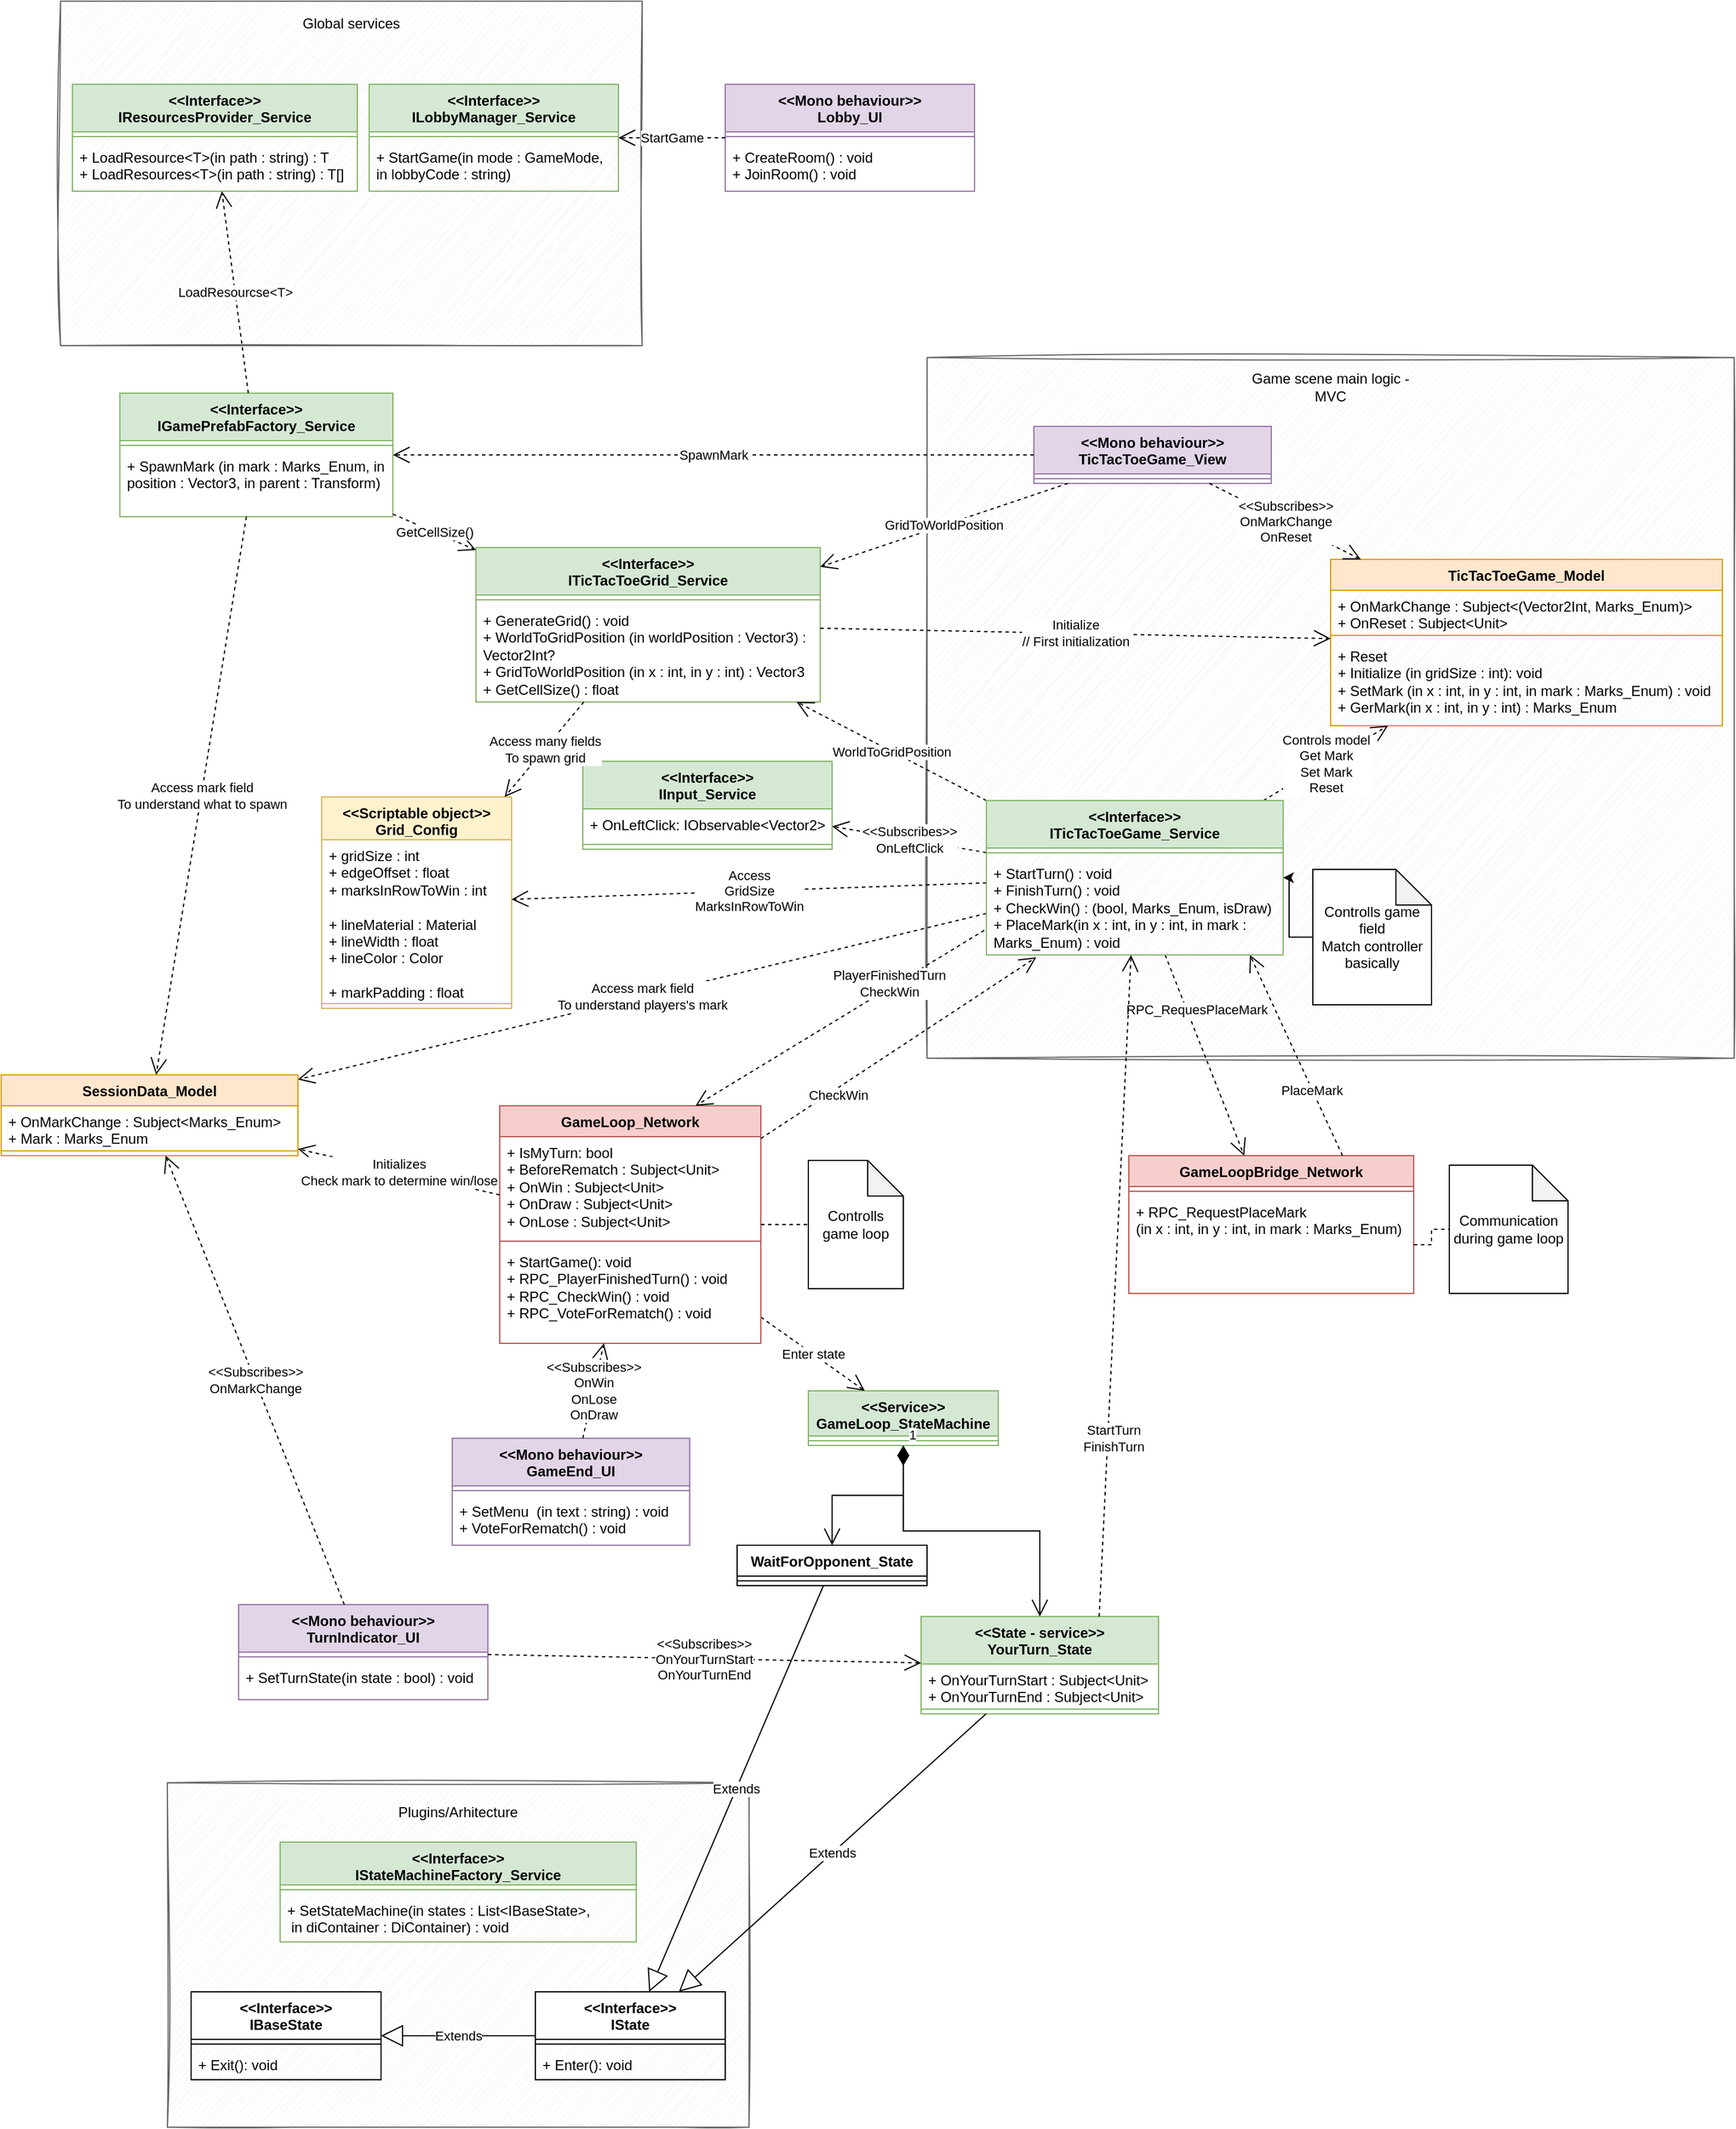 <mxfile version="27.0.9">
  <diagram name="Page-1" id="w4x_JxxtH1hBhFXUoqxZ">
    <mxGraphModel dx="2194" dy="2392" grid="1" gridSize="10" guides="1" tooltips="1" connect="1" arrows="1" fold="1" page="1" pageScale="1" pageWidth="850" pageHeight="1100" math="0" shadow="0">
      <root>
        <mxCell id="0" />
        <mxCell id="1" parent="0" />
        <mxCell id="TvOd61_20gb5Hfd5Ageq-153" value="" style="rounded=0;whiteSpace=wrap;html=1;glass=0;shadow=0;sketch=1;curveFitting=1;jiggle=2;fillColor=#f5f5f5;fontColor=#333333;strokeColor=#666666;" vertex="1" parent="1">
          <mxGeometry x="1320" y="90" width="680" height="590" as="geometry" />
        </mxCell>
        <mxCell id="TvOd61_20gb5Hfd5Ageq-106" value="" style="rounded=0;whiteSpace=wrap;html=1;glass=0;shadow=0;sketch=1;curveFitting=1;jiggle=2;fillColor=#f5f5f5;fontColor=#333333;strokeColor=#666666;" vertex="1" parent="1">
          <mxGeometry x="590" y="-210" width="490" height="290" as="geometry" />
        </mxCell>
        <mxCell id="TvOd61_20gb5Hfd5Ageq-18" value="SessionData_Model" style="swimlane;fontStyle=1;align=center;verticalAlign=top;childLayout=stackLayout;horizontal=1;startSize=26;horizontalStack=0;resizeParent=1;resizeParentMax=0;resizeLast=0;collapsible=1;marginBottom=0;whiteSpace=wrap;html=1;fillColor=#ffe6cc;strokeColor=#d79b00;" vertex="1" parent="1">
          <mxGeometry x="540" y="694" width="250" height="68" as="geometry" />
        </mxCell>
        <mxCell id="TvOd61_20gb5Hfd5Ageq-19" value="&lt;div&gt;+ OnMarkChange : Subject&amp;lt;Marks_Enum&amp;gt;&lt;/div&gt;+ Mark : Marks_Enum" style="text;strokeColor=none;fillColor=none;align=left;verticalAlign=top;spacingLeft=4;spacingRight=4;overflow=hidden;rotatable=0;points=[[0,0.5],[1,0.5]];portConstraint=eastwest;whiteSpace=wrap;html=1;" vertex="1" parent="TvOd61_20gb5Hfd5Ageq-18">
          <mxGeometry y="26" width="250" height="34" as="geometry" />
        </mxCell>
        <mxCell id="TvOd61_20gb5Hfd5Ageq-20" value="" style="line;strokeWidth=1;fillColor=none;align=left;verticalAlign=middle;spacingTop=-1;spacingLeft=3;spacingRight=3;rotatable=0;labelPosition=right;points=[];portConstraint=eastwest;strokeColor=inherit;" vertex="1" parent="TvOd61_20gb5Hfd5Ageq-18">
          <mxGeometry y="60" width="250" height="8" as="geometry" />
        </mxCell>
        <mxCell id="TvOd61_20gb5Hfd5Ageq-26" value="TicTacToeGame_Model" style="swimlane;fontStyle=1;align=center;verticalAlign=top;childLayout=stackLayout;horizontal=1;startSize=26;horizontalStack=0;resizeParent=1;resizeParentMax=0;resizeLast=0;collapsible=1;marginBottom=0;whiteSpace=wrap;html=1;fillColor=#ffe6cc;strokeColor=#d79b00;" vertex="1" parent="1">
          <mxGeometry x="1660" y="260" width="330" height="140" as="geometry" />
        </mxCell>
        <mxCell id="TvOd61_20gb5Hfd5Ageq-27" value="&lt;div&gt;+ OnMarkChange : Subject&amp;lt;(Vector2Int, Marks_Enum)&amp;gt;&lt;/div&gt;+ OnReset : Subject&amp;lt;Unit&amp;gt;" style="text;strokeColor=none;fillColor=none;align=left;verticalAlign=top;spacingLeft=4;spacingRight=4;overflow=hidden;rotatable=0;points=[[0,0.5],[1,0.5]];portConstraint=eastwest;whiteSpace=wrap;html=1;" vertex="1" parent="TvOd61_20gb5Hfd5Ageq-26">
          <mxGeometry y="26" width="330" height="34" as="geometry" />
        </mxCell>
        <mxCell id="TvOd61_20gb5Hfd5Ageq-28" value="" style="line;strokeWidth=1;fillColor=none;align=left;verticalAlign=middle;spacingTop=-1;spacingLeft=3;spacingRight=3;rotatable=0;labelPosition=right;points=[];portConstraint=eastwest;strokeColor=inherit;" vertex="1" parent="TvOd61_20gb5Hfd5Ageq-26">
          <mxGeometry y="60" width="330" height="8" as="geometry" />
        </mxCell>
        <mxCell id="TvOd61_20gb5Hfd5Ageq-29" value="&lt;div&gt;+ Reset&amp;nbsp;&lt;/div&gt;+ Initialize (in gridSize : int): void&lt;div&gt;+ SetMark (in x : int, in y : int, in mark : Marks_Enum) : void&lt;/div&gt;&lt;div&gt;+ GerMark(in x : int, in y : int) : Marks_Enum&lt;/div&gt;" style="text;strokeColor=none;fillColor=none;align=left;verticalAlign=top;spacingLeft=4;spacingRight=4;overflow=hidden;rotatable=0;points=[[0,0.5],[1,0.5]];portConstraint=eastwest;whiteSpace=wrap;html=1;" vertex="1" parent="TvOd61_20gb5Hfd5Ageq-26">
          <mxGeometry y="68" width="330" height="72" as="geometry" />
        </mxCell>
        <mxCell id="TvOd61_20gb5Hfd5Ageq-31" value="&lt;div&gt;&amp;lt;&amp;lt;Interface&amp;gt;&amp;gt;&lt;/div&gt;I&lt;span style=&quot;background-color: transparent; color: light-dark(rgb(0, 0, 0), rgb(255, 255, 255));&quot;&gt;Input_Service&lt;/span&gt;" style="swimlane;fontStyle=1;align=center;verticalAlign=top;childLayout=stackLayout;horizontal=1;startSize=40;horizontalStack=0;resizeParent=1;resizeParentMax=0;resizeLast=0;collapsible=1;marginBottom=0;whiteSpace=wrap;html=1;fillColor=#d5e8d4;strokeColor=#82b366;" vertex="1" parent="1">
          <mxGeometry x="1030" y="430" width="210" height="74" as="geometry" />
        </mxCell>
        <mxCell id="TvOd61_20gb5Hfd5Ageq-32" value="+ OnLeftClick: IObservable&amp;lt;Vector2&amp;gt;" style="text;strokeColor=none;fillColor=none;align=left;verticalAlign=top;spacingLeft=4;spacingRight=4;overflow=hidden;rotatable=0;points=[[0,0.5],[1,0.5]];portConstraint=eastwest;whiteSpace=wrap;html=1;" vertex="1" parent="TvOd61_20gb5Hfd5Ageq-31">
          <mxGeometry y="40" width="210" height="26" as="geometry" />
        </mxCell>
        <mxCell id="TvOd61_20gb5Hfd5Ageq-33" value="" style="line;strokeWidth=1;fillColor=none;align=left;verticalAlign=middle;spacingTop=-1;spacingLeft=3;spacingRight=3;rotatable=0;labelPosition=right;points=[];portConstraint=eastwest;strokeColor=inherit;" vertex="1" parent="TvOd61_20gb5Hfd5Ageq-31">
          <mxGeometry y="66" width="210" height="8" as="geometry" />
        </mxCell>
        <mxCell id="TvOd61_20gb5Hfd5Ageq-53" value="&lt;div&gt;&amp;lt;&amp;lt;Interface&amp;gt;&amp;gt;&lt;/div&gt;IGamePrefabFactory_Service" style="swimlane;fontStyle=1;align=center;verticalAlign=top;childLayout=stackLayout;horizontal=1;startSize=40;horizontalStack=0;resizeParent=1;resizeParentMax=0;resizeLast=0;collapsible=1;marginBottom=0;whiteSpace=wrap;html=1;fillColor=#d5e8d4;strokeColor=#82b366;" vertex="1" parent="1">
          <mxGeometry x="640" y="120" width="230" height="104" as="geometry" />
        </mxCell>
        <mxCell id="TvOd61_20gb5Hfd5Ageq-55" value="" style="line;strokeWidth=1;fillColor=none;align=left;verticalAlign=middle;spacingTop=-1;spacingLeft=3;spacingRight=3;rotatable=0;labelPosition=right;points=[];portConstraint=eastwest;strokeColor=inherit;" vertex="1" parent="TvOd61_20gb5Hfd5Ageq-53">
          <mxGeometry y="40" width="230" height="8" as="geometry" />
        </mxCell>
        <mxCell id="TvOd61_20gb5Hfd5Ageq-56" value="+ SpawnMark (in mark : Marks_Enum, in position : Vector3, in parent : Transform)" style="text;strokeColor=none;fillColor=none;align=left;verticalAlign=top;spacingLeft=4;spacingRight=4;overflow=hidden;rotatable=0;points=[[0,0.5],[1,0.5]];portConstraint=eastwest;whiteSpace=wrap;html=1;" vertex="1" parent="TvOd61_20gb5Hfd5Ageq-53">
          <mxGeometry y="48" width="230" height="56" as="geometry" />
        </mxCell>
        <mxCell id="TvOd61_20gb5Hfd5Ageq-64" value="&amp;lt;&amp;lt;Interface&amp;gt;&amp;gt;&lt;div&gt;ITicTacToeGrid_Service&lt;/div&gt;" style="swimlane;fontStyle=1;align=center;verticalAlign=top;childLayout=stackLayout;horizontal=1;startSize=40;horizontalStack=0;resizeParent=1;resizeParentMax=0;resizeLast=0;collapsible=1;marginBottom=0;whiteSpace=wrap;html=1;fillColor=#d5e8d4;strokeColor=#82b366;" vertex="1" parent="1">
          <mxGeometry x="940" y="250" width="290" height="130" as="geometry" />
        </mxCell>
        <mxCell id="TvOd61_20gb5Hfd5Ageq-65" value="" style="line;strokeWidth=1;fillColor=none;align=left;verticalAlign=middle;spacingTop=-1;spacingLeft=3;spacingRight=3;rotatable=0;labelPosition=right;points=[];portConstraint=eastwest;strokeColor=inherit;" vertex="1" parent="TvOd61_20gb5Hfd5Ageq-64">
          <mxGeometry y="40" width="290" height="8" as="geometry" />
        </mxCell>
        <mxCell id="TvOd61_20gb5Hfd5Ageq-66" value="+ GenerateGrid() : void&lt;div&gt;+ WorldToGridPosition (in worldPosition : Vector3) : Vector2Int?&lt;/div&gt;&lt;div&gt;+ GridToWorldPosition (in x : int, in y : int) : Vector3&lt;/div&gt;&lt;div&gt;+ GetCellSize() : float&lt;/div&gt;" style="text;strokeColor=none;fillColor=none;align=left;verticalAlign=top;spacingLeft=4;spacingRight=4;overflow=hidden;rotatable=0;points=[[0,0.5],[1,0.5]];portConstraint=eastwest;whiteSpace=wrap;html=1;" vertex="1" parent="TvOd61_20gb5Hfd5Ageq-64">
          <mxGeometry y="48" width="290" height="82" as="geometry" />
        </mxCell>
        <mxCell id="TvOd61_20gb5Hfd5Ageq-67" value="&amp;lt;&amp;lt;Interface&amp;gt;&amp;gt;&lt;div&gt;ILobbyManager_Service&lt;/div&gt;" style="swimlane;fontStyle=1;align=center;verticalAlign=top;childLayout=stackLayout;horizontal=1;startSize=40;horizontalStack=0;resizeParent=1;resizeParentMax=0;resizeLast=0;collapsible=1;marginBottom=0;whiteSpace=wrap;html=1;fillColor=#d5e8d4;strokeColor=#82b366;" vertex="1" parent="1">
          <mxGeometry x="850" y="-140" width="210" height="90" as="geometry" />
        </mxCell>
        <mxCell id="TvOd61_20gb5Hfd5Ageq-68" value="" style="line;strokeWidth=1;fillColor=none;align=left;verticalAlign=middle;spacingTop=-1;spacingLeft=3;spacingRight=3;rotatable=0;labelPosition=right;points=[];portConstraint=eastwest;strokeColor=inherit;" vertex="1" parent="TvOd61_20gb5Hfd5Ageq-67">
          <mxGeometry y="40" width="210" height="8" as="geometry" />
        </mxCell>
        <mxCell id="TvOd61_20gb5Hfd5Ageq-69" value="+ StartGame(in mode : GameMode, in lobbyCode : string)" style="text;strokeColor=none;fillColor=none;align=left;verticalAlign=top;spacingLeft=4;spacingRight=4;overflow=hidden;rotatable=0;points=[[0,0.5],[1,0.5]];portConstraint=eastwest;whiteSpace=wrap;html=1;" vertex="1" parent="TvOd61_20gb5Hfd5Ageq-67">
          <mxGeometry y="48" width="210" height="42" as="geometry" />
        </mxCell>
        <mxCell id="TvOd61_20gb5Hfd5Ageq-70" value="&amp;lt;&amp;lt;Interface&amp;gt;&amp;gt;&lt;div&gt;IResourcesProvider_Service&lt;/div&gt;" style="swimlane;fontStyle=1;align=center;verticalAlign=top;childLayout=stackLayout;horizontal=1;startSize=40;horizontalStack=0;resizeParent=1;resizeParentMax=0;resizeLast=0;collapsible=1;marginBottom=0;whiteSpace=wrap;html=1;fillColor=#d5e8d4;strokeColor=#82b366;" vertex="1" parent="1">
          <mxGeometry x="600" y="-140" width="240" height="90" as="geometry" />
        </mxCell>
        <mxCell id="TvOd61_20gb5Hfd5Ageq-71" value="" style="line;strokeWidth=1;fillColor=none;align=left;verticalAlign=middle;spacingTop=-1;spacingLeft=3;spacingRight=3;rotatable=0;labelPosition=right;points=[];portConstraint=eastwest;strokeColor=inherit;" vertex="1" parent="TvOd61_20gb5Hfd5Ageq-70">
          <mxGeometry y="40" width="240" height="8" as="geometry" />
        </mxCell>
        <mxCell id="TvOd61_20gb5Hfd5Ageq-72" value="+ LoadResource&amp;lt;T&amp;gt;(in path : string) : T&lt;div&gt;+ LoadResources&amp;lt;T&amp;gt;(in path : string) : T[]&lt;/div&gt;" style="text;strokeColor=none;fillColor=none;align=left;verticalAlign=top;spacingLeft=4;spacingRight=4;overflow=hidden;rotatable=0;points=[[0,0.5],[1,0.5]];portConstraint=eastwest;whiteSpace=wrap;html=1;" vertex="1" parent="TvOd61_20gb5Hfd5Ageq-70">
          <mxGeometry y="48" width="240" height="42" as="geometry" />
        </mxCell>
        <mxCell id="TvOd61_20gb5Hfd5Ageq-73" value="&lt;div&gt;&amp;lt;&amp;lt;Service&amp;gt;&amp;gt;&lt;/div&gt;GameLoop_StateMachine" style="swimlane;fontStyle=1;align=center;verticalAlign=top;childLayout=stackLayout;horizontal=1;startSize=38;horizontalStack=0;resizeParent=1;resizeParentMax=0;resizeLast=0;collapsible=1;marginBottom=0;whiteSpace=wrap;html=1;fillColor=#d5e8d4;strokeColor=#82b366;" vertex="1" parent="1">
          <mxGeometry x="1220" y="960" width="160" height="46" as="geometry" />
        </mxCell>
        <mxCell id="TvOd61_20gb5Hfd5Ageq-75" value="" style="line;strokeWidth=1;fillColor=none;align=left;verticalAlign=middle;spacingTop=-1;spacingLeft=3;spacingRight=3;rotatable=0;labelPosition=right;points=[];portConstraint=eastwest;strokeColor=inherit;" vertex="1" parent="TvOd61_20gb5Hfd5Ageq-73">
          <mxGeometry y="38" width="160" height="8" as="geometry" />
        </mxCell>
        <mxCell id="TvOd61_20gb5Hfd5Ageq-77" value="WaitForOpponent_State" style="swimlane;fontStyle=1;align=center;verticalAlign=top;childLayout=stackLayout;horizontal=1;startSize=26;horizontalStack=0;resizeParent=1;resizeParentMax=0;resizeLast=0;collapsible=1;marginBottom=0;whiteSpace=wrap;html=1;" vertex="1" parent="1">
          <mxGeometry x="1160" y="1090" width="160" height="34" as="geometry" />
        </mxCell>
        <mxCell id="TvOd61_20gb5Hfd5Ageq-79" value="" style="line;strokeWidth=1;fillColor=none;align=left;verticalAlign=middle;spacingTop=-1;spacingLeft=3;spacingRight=3;rotatable=0;labelPosition=right;points=[];portConstraint=eastwest;strokeColor=inherit;" vertex="1" parent="TvOd61_20gb5Hfd5Ageq-77">
          <mxGeometry y="26" width="160" height="8" as="geometry" />
        </mxCell>
        <mxCell id="TvOd61_20gb5Hfd5Ageq-81" value="&lt;div&gt;&amp;lt;&amp;lt;State - service&amp;gt;&amp;gt;&lt;/div&gt;YourTurn_State" style="swimlane;fontStyle=1;align=center;verticalAlign=top;childLayout=stackLayout;horizontal=1;startSize=40;horizontalStack=0;resizeParent=1;resizeParentMax=0;resizeLast=0;collapsible=1;marginBottom=0;whiteSpace=wrap;html=1;fillColor=#d5e8d4;strokeColor=#82b366;" vertex="1" parent="1">
          <mxGeometry x="1315" y="1150" width="200" height="82" as="geometry" />
        </mxCell>
        <mxCell id="TvOd61_20gb5Hfd5Ageq-82" value="+ OnYourTurnStart : Subject&amp;lt;Unit&amp;gt;&lt;div&gt;+ OnYourTurnEnd : Subject&amp;lt;Unit&amp;gt;&lt;/div&gt;" style="text;strokeColor=none;fillColor=none;align=left;verticalAlign=top;spacingLeft=4;spacingRight=4;overflow=hidden;rotatable=0;points=[[0,0.5],[1,0.5]];portConstraint=eastwest;whiteSpace=wrap;html=1;" vertex="1" parent="TvOd61_20gb5Hfd5Ageq-81">
          <mxGeometry y="40" width="200" height="34" as="geometry" />
        </mxCell>
        <mxCell id="TvOd61_20gb5Hfd5Ageq-83" value="" style="line;strokeWidth=1;fillColor=none;align=left;verticalAlign=middle;spacingTop=-1;spacingLeft=3;spacingRight=3;rotatable=0;labelPosition=right;points=[];portConstraint=eastwest;strokeColor=inherit;" vertex="1" parent="TvOd61_20gb5Hfd5Ageq-81">
          <mxGeometry y="74" width="200" height="8" as="geometry" />
        </mxCell>
        <mxCell id="TvOd61_20gb5Hfd5Ageq-86" value="&lt;div&gt;&amp;lt;&amp;lt;Scriptable object&amp;gt;&amp;gt;&lt;/div&gt;Grid_Config" style="swimlane;fontStyle=1;align=center;verticalAlign=top;childLayout=stackLayout;horizontal=1;startSize=36;horizontalStack=0;resizeParent=1;resizeParentMax=0;resizeLast=0;collapsible=1;marginBottom=0;whiteSpace=wrap;html=1;fillColor=#fff2cc;strokeColor=#d6b656;" vertex="1" parent="1">
          <mxGeometry x="810" y="460" width="160" height="178" as="geometry" />
        </mxCell>
        <mxCell id="TvOd61_20gb5Hfd5Ageq-87" value="+ gridSize : int&lt;div&gt;+ edgeOffset : float&lt;/div&gt;&lt;div&gt;+ marksInRowToWin : int&lt;/div&gt;&lt;div&gt;&lt;br&gt;&lt;/div&gt;&lt;div&gt;+ lineMaterial : Material&lt;/div&gt;&lt;div&gt;+ lineWidth : float&lt;/div&gt;&lt;div&gt;+ lineColor : Color&lt;/div&gt;&lt;div&gt;&lt;br&gt;&lt;/div&gt;&lt;div&gt;+ markPadding : float&lt;/div&gt;" style="text;strokeColor=none;fillColor=none;align=left;verticalAlign=top;spacingLeft=4;spacingRight=4;overflow=hidden;rotatable=0;points=[[0,0.5],[1,0.5]];portConstraint=eastwest;whiteSpace=wrap;html=1;" vertex="1" parent="TvOd61_20gb5Hfd5Ageq-86">
          <mxGeometry y="36" width="160" height="134" as="geometry" />
        </mxCell>
        <mxCell id="TvOd61_20gb5Hfd5Ageq-88" value="" style="line;strokeWidth=1;fillColor=none;align=left;verticalAlign=middle;spacingTop=-1;spacingLeft=3;spacingRight=3;rotatable=0;labelPosition=right;points=[];portConstraint=eastwest;strokeColor=inherit;" vertex="1" parent="TvOd61_20gb5Hfd5Ageq-86">
          <mxGeometry y="170" width="160" height="8" as="geometry" />
        </mxCell>
        <mxCell id="TvOd61_20gb5Hfd5Ageq-90" value="&lt;div&gt;&amp;lt;&amp;lt;Mono behaviour&amp;gt;&amp;gt;&lt;/div&gt;GameEnd_UI" style="swimlane;fontStyle=1;align=center;verticalAlign=top;childLayout=stackLayout;horizontal=1;startSize=40;horizontalStack=0;resizeParent=1;resizeParentMax=0;resizeLast=0;collapsible=1;marginBottom=0;whiteSpace=wrap;html=1;fillColor=#e1d5e7;strokeColor=#9673a6;" vertex="1" parent="1">
          <mxGeometry x="920" y="1000" width="200" height="90" as="geometry" />
        </mxCell>
        <mxCell id="TvOd61_20gb5Hfd5Ageq-92" value="" style="line;strokeWidth=1;fillColor=none;align=left;verticalAlign=middle;spacingTop=-1;spacingLeft=3;spacingRight=3;rotatable=0;labelPosition=right;points=[];portConstraint=eastwest;strokeColor=inherit;" vertex="1" parent="TvOd61_20gb5Hfd5Ageq-90">
          <mxGeometry y="40" width="200" height="8" as="geometry" />
        </mxCell>
        <mxCell id="TvOd61_20gb5Hfd5Ageq-93" value="+ SetMenu&amp;nbsp; (in text : string) : void&lt;div&gt;+ VoteForRematch() : void&lt;/div&gt;" style="text;strokeColor=none;fillColor=none;align=left;verticalAlign=top;spacingLeft=4;spacingRight=4;overflow=hidden;rotatable=0;points=[[0,0.5],[1,0.5]];portConstraint=eastwest;whiteSpace=wrap;html=1;" vertex="1" parent="TvOd61_20gb5Hfd5Ageq-90">
          <mxGeometry y="48" width="200" height="42" as="geometry" />
        </mxCell>
        <mxCell id="TvOd61_20gb5Hfd5Ageq-94" value="&lt;div&gt;&amp;lt;&amp;lt;Mono behaviour&amp;gt;&amp;gt;&lt;/div&gt;TicTacToeGame_View" style="swimlane;fontStyle=1;align=center;verticalAlign=top;childLayout=stackLayout;horizontal=1;startSize=40;horizontalStack=0;resizeParent=1;resizeParentMax=0;resizeLast=0;collapsible=1;marginBottom=0;whiteSpace=wrap;html=1;fillColor=#e1d5e7;strokeColor=#9673a6;" vertex="1" parent="1">
          <mxGeometry x="1410" y="148" width="200" height="48" as="geometry" />
        </mxCell>
        <mxCell id="TvOd61_20gb5Hfd5Ageq-95" value="" style="line;strokeWidth=1;fillColor=none;align=left;verticalAlign=middle;spacingTop=-1;spacingLeft=3;spacingRight=3;rotatable=0;labelPosition=right;points=[];portConstraint=eastwest;strokeColor=inherit;" vertex="1" parent="TvOd61_20gb5Hfd5Ageq-94">
          <mxGeometry y="40" width="200" height="8" as="geometry" />
        </mxCell>
        <mxCell id="TvOd61_20gb5Hfd5Ageq-99" value="&lt;div&gt;&amp;lt;&amp;lt;Mono behaviour&amp;gt;&amp;gt;&lt;/div&gt;TurnIndicator_UI" style="swimlane;fontStyle=1;align=center;verticalAlign=top;childLayout=stackLayout;horizontal=1;startSize=40;horizontalStack=0;resizeParent=1;resizeParentMax=0;resizeLast=0;collapsible=1;marginBottom=0;whiteSpace=wrap;html=1;fillColor=#e1d5e7;strokeColor=#9673a6;" vertex="1" parent="1">
          <mxGeometry x="740" y="1140" width="210" height="80" as="geometry" />
        </mxCell>
        <mxCell id="TvOd61_20gb5Hfd5Ageq-100" value="" style="line;strokeWidth=1;fillColor=none;align=left;verticalAlign=middle;spacingTop=-1;spacingLeft=3;spacingRight=3;rotatable=0;labelPosition=right;points=[];portConstraint=eastwest;strokeColor=inherit;" vertex="1" parent="TvOd61_20gb5Hfd5Ageq-99">
          <mxGeometry y="40" width="210" height="8" as="geometry" />
        </mxCell>
        <mxCell id="TvOd61_20gb5Hfd5Ageq-101" value="+ SetTurnState(in state : bool) : void" style="text;strokeColor=none;fillColor=none;align=left;verticalAlign=top;spacingLeft=4;spacingRight=4;overflow=hidden;rotatable=0;points=[[0,0.5],[1,0.5]];portConstraint=eastwest;whiteSpace=wrap;html=1;" vertex="1" parent="TvOd61_20gb5Hfd5Ageq-99">
          <mxGeometry y="48" width="210" height="32" as="geometry" />
        </mxCell>
        <mxCell id="TvOd61_20gb5Hfd5Ageq-103" value="&lt;div&gt;&amp;lt;&amp;lt;Mono behaviour&amp;gt;&amp;gt;&lt;/div&gt;Lobby_UI" style="swimlane;fontStyle=1;align=center;verticalAlign=top;childLayout=stackLayout;horizontal=1;startSize=40;horizontalStack=0;resizeParent=1;resizeParentMax=0;resizeLast=0;collapsible=1;marginBottom=0;whiteSpace=wrap;html=1;fillColor=#e1d5e7;strokeColor=#9673a6;" vertex="1" parent="1">
          <mxGeometry x="1150" y="-140" width="210" height="90" as="geometry" />
        </mxCell>
        <mxCell id="TvOd61_20gb5Hfd5Ageq-104" value="" style="line;strokeWidth=1;fillColor=none;align=left;verticalAlign=middle;spacingTop=-1;spacingLeft=3;spacingRight=3;rotatable=0;labelPosition=right;points=[];portConstraint=eastwest;strokeColor=inherit;" vertex="1" parent="TvOd61_20gb5Hfd5Ageq-103">
          <mxGeometry y="40" width="210" height="8" as="geometry" />
        </mxCell>
        <mxCell id="TvOd61_20gb5Hfd5Ageq-105" value="+ CreateRoom() : void&lt;div&gt;+ JoinRoom() : void&lt;/div&gt;" style="text;strokeColor=none;fillColor=none;align=left;verticalAlign=top;spacingLeft=4;spacingRight=4;overflow=hidden;rotatable=0;points=[[0,0.5],[1,0.5]];portConstraint=eastwest;whiteSpace=wrap;html=1;" vertex="1" parent="TvOd61_20gb5Hfd5Ageq-103">
          <mxGeometry y="48" width="210" height="42" as="geometry" />
        </mxCell>
        <mxCell id="TvOd61_20gb5Hfd5Ageq-107" value="Global services" style="text;html=1;align=center;verticalAlign=middle;whiteSpace=wrap;rounded=0;" vertex="1" parent="1">
          <mxGeometry x="755" y="-206" width="160" height="30" as="geometry" />
        </mxCell>
        <mxCell id="TvOd61_20gb5Hfd5Ageq-108" value="Enter state" style="endArrow=open;endSize=12;dashed=1;html=1;rounded=0;" edge="1" parent="1" source="TvOd61_20gb5Hfd5Ageq-35" target="TvOd61_20gb5Hfd5Ageq-73">
          <mxGeometry width="160" relative="1" as="geometry">
            <mxPoint x="720" y="920" as="sourcePoint" />
            <mxPoint x="880" y="920" as="targetPoint" />
          </mxGeometry>
        </mxCell>
        <mxCell id="TvOd61_20gb5Hfd5Ageq-109" value="" style="group" vertex="1" connectable="0" parent="1">
          <mxGeometry x="960" y="720" width="340" height="200" as="geometry" />
        </mxCell>
        <mxCell id="TvOd61_20gb5Hfd5Ageq-35" value="GameLoop_Network" style="swimlane;fontStyle=1;align=center;verticalAlign=top;childLayout=stackLayout;horizontal=1;startSize=26;horizontalStack=0;resizeParent=1;resizeParentMax=0;resizeLast=0;collapsible=1;marginBottom=0;whiteSpace=wrap;html=1;fillColor=#f8cecc;strokeColor=#b85450;" vertex="1" parent="TvOd61_20gb5Hfd5Ageq-109">
          <mxGeometry width="220" height="200" as="geometry" />
        </mxCell>
        <mxCell id="TvOd61_20gb5Hfd5Ageq-36" value="+ IsMyTurn: bool&lt;div&gt;+ BeforeRematch : Subject&amp;lt;Unit&amp;gt;&lt;/div&gt;&lt;div&gt;+ OnWin : Subject&amp;lt;Unit&amp;gt;&lt;/div&gt;&lt;div&gt;+ OnDraw : Subject&amp;lt;Unit&amp;gt;&lt;/div&gt;&lt;div&gt;+ OnLose : Subject&amp;lt;Unit&amp;gt;&lt;/div&gt;" style="text;strokeColor=none;fillColor=none;align=left;verticalAlign=top;spacingLeft=4;spacingRight=4;overflow=hidden;rotatable=0;points=[[0,0.5],[1,0.5]];portConstraint=eastwest;whiteSpace=wrap;html=1;" vertex="1" parent="TvOd61_20gb5Hfd5Ageq-35">
          <mxGeometry y="26" width="220" height="84" as="geometry" />
        </mxCell>
        <mxCell id="TvOd61_20gb5Hfd5Ageq-37" value="" style="line;strokeWidth=1;fillColor=none;align=left;verticalAlign=middle;spacingTop=-1;spacingLeft=3;spacingRight=3;rotatable=0;labelPosition=right;points=[];portConstraint=eastwest;strokeColor=inherit;" vertex="1" parent="TvOd61_20gb5Hfd5Ageq-35">
          <mxGeometry y="110" width="220" height="8" as="geometry" />
        </mxCell>
        <mxCell id="TvOd61_20gb5Hfd5Ageq-38" value="+ StartGame(): void&lt;div&gt;+ RPC_PlayerFinishedTurn() : void&lt;/div&gt;&lt;div&gt;+ RPC_CheckWin() : void&lt;/div&gt;&lt;div&gt;+ RPC_VoteForRematch() : void&lt;/div&gt;" style="text;strokeColor=none;fillColor=none;align=left;verticalAlign=top;spacingLeft=4;spacingRight=4;overflow=hidden;rotatable=0;points=[[0,0.5],[1,0.5]];portConstraint=eastwest;whiteSpace=wrap;html=1;" vertex="1" parent="TvOd61_20gb5Hfd5Ageq-35">
          <mxGeometry y="118" width="220" height="82" as="geometry" />
        </mxCell>
        <mxCell id="TvOd61_20gb5Hfd5Ageq-39" value="Controlls game loop" style="shape=note;whiteSpace=wrap;html=1;backgroundOutline=1;darkOpacity=0.05;" vertex="1" parent="TvOd61_20gb5Hfd5Ageq-109">
          <mxGeometry x="260" y="46" width="80" height="108" as="geometry" />
        </mxCell>
        <mxCell id="TvOd61_20gb5Hfd5Ageq-41" value="" style="endArrow=none;html=1;edgeStyle=orthogonalEdgeStyle;rounded=0;curved=0;dashed=1;entryX=0;entryY=0.5;entryDx=0;entryDy=0;entryPerimeter=0;" edge="1" parent="TvOd61_20gb5Hfd5Ageq-109" source="TvOd61_20gb5Hfd5Ageq-35" target="TvOd61_20gb5Hfd5Ageq-39">
          <mxGeometry relative="1" as="geometry">
            <mxPoint x="150" y="280" as="sourcePoint" />
            <mxPoint x="310" y="280" as="targetPoint" />
          </mxGeometry>
        </mxCell>
        <mxCell id="TvOd61_20gb5Hfd5Ageq-113" value="Initializes&lt;div&gt;Check mark to determine win/lose&lt;/div&gt;" style="endArrow=open;endSize=12;dashed=1;html=1;rounded=0;" edge="1" parent="1" source="TvOd61_20gb5Hfd5Ageq-35" target="TvOd61_20gb5Hfd5Ageq-18">
          <mxGeometry width="160" relative="1" as="geometry">
            <mxPoint x="880" y="856" as="sourcePoint" />
            <mxPoint x="660" y="820" as="targetPoint" />
            <mxPoint as="offset" />
          </mxGeometry>
        </mxCell>
        <mxCell id="TvOd61_20gb5Hfd5Ageq-114" value="CheckWin" style="endArrow=open;endSize=12;dashed=1;html=1;rounded=0;entryX=0.168;entryY=1.024;entryDx=0;entryDy=0;entryPerimeter=0;" edge="1" parent="1" source="TvOd61_20gb5Hfd5Ageq-35" target="TvOd61_20gb5Hfd5Ageq-60">
          <mxGeometry x="-0.462" y="-5" width="160" relative="1" as="geometry">
            <mxPoint x="1003" y="837" as="sourcePoint" />
            <mxPoint x="920" y="770" as="targetPoint" />
            <mxPoint as="offset" />
          </mxGeometry>
        </mxCell>
        <mxCell id="TvOd61_20gb5Hfd5Ageq-115" value="1" style="endArrow=open;html=1;endSize=12;startArrow=diamondThin;startSize=14;startFill=1;edgeStyle=orthogonalEdgeStyle;align=left;verticalAlign=bottom;rounded=0;" edge="1" parent="1" source="TvOd61_20gb5Hfd5Ageq-73" target="TvOd61_20gb5Hfd5Ageq-81">
          <mxGeometry x="-1" y="3" relative="1" as="geometry">
            <mxPoint x="1325" y="1060" as="sourcePoint" />
            <mxPoint x="1485" y="1060" as="targetPoint" />
          </mxGeometry>
        </mxCell>
        <mxCell id="TvOd61_20gb5Hfd5Ageq-116" value="1" style="endArrow=open;html=1;endSize=12;startArrow=diamondThin;startSize=14;startFill=1;edgeStyle=orthogonalEdgeStyle;align=left;verticalAlign=bottom;rounded=0;" edge="1" parent="1" source="TvOd61_20gb5Hfd5Ageq-73" target="TvOd61_20gb5Hfd5Ageq-77">
          <mxGeometry x="-1" y="3" relative="1" as="geometry">
            <mxPoint x="770" y="810" as="sourcePoint" />
            <mxPoint x="840" y="894" as="targetPoint" />
          </mxGeometry>
        </mxCell>
        <mxCell id="TvOd61_20gb5Hfd5Ageq-117" value="" style="group" vertex="1" connectable="0" parent="1">
          <mxGeometry x="1490" y="762" width="370" height="116" as="geometry" />
        </mxCell>
        <mxCell id="TvOd61_20gb5Hfd5Ageq-46" value="GameLoopBridge_Network" style="swimlane;fontStyle=1;align=center;verticalAlign=top;childLayout=stackLayout;horizontal=1;startSize=26;horizontalStack=0;resizeParent=1;resizeParentMax=0;resizeLast=0;collapsible=1;marginBottom=0;whiteSpace=wrap;html=1;fillColor=#f8cecc;strokeColor=#b85450;" vertex="1" parent="TvOd61_20gb5Hfd5Ageq-117">
          <mxGeometry width="240" height="116" as="geometry" />
        </mxCell>
        <mxCell id="TvOd61_20gb5Hfd5Ageq-48" value="" style="line;strokeWidth=1;fillColor=none;align=left;verticalAlign=middle;spacingTop=-1;spacingLeft=3;spacingRight=3;rotatable=0;labelPosition=right;points=[];portConstraint=eastwest;strokeColor=inherit;" vertex="1" parent="TvOd61_20gb5Hfd5Ageq-46">
          <mxGeometry y="26" width="240" height="8" as="geometry" />
        </mxCell>
        <mxCell id="TvOd61_20gb5Hfd5Ageq-49" value="+ RPC_RequestPlaceMark&lt;div&gt;(in x : int, in y : int, in mark : Marks_Enum)&lt;/div&gt;" style="text;strokeColor=none;fillColor=none;align=left;verticalAlign=top;spacingLeft=4;spacingRight=4;overflow=hidden;rotatable=0;points=[[0,0.5],[1,0.5]];portConstraint=eastwest;whiteSpace=wrap;html=1;" vertex="1" parent="TvOd61_20gb5Hfd5Ageq-46">
          <mxGeometry y="34" width="240" height="82" as="geometry" />
        </mxCell>
        <mxCell id="TvOd61_20gb5Hfd5Ageq-50" value="Communication during game loop" style="shape=note;whiteSpace=wrap;html=1;backgroundOutline=1;darkOpacity=0.05;" vertex="1" parent="TvOd61_20gb5Hfd5Ageq-117">
          <mxGeometry x="270" y="8" width="100" height="108" as="geometry" />
        </mxCell>
        <mxCell id="TvOd61_20gb5Hfd5Ageq-51" value="" style="endArrow=none;html=1;edgeStyle=orthogonalEdgeStyle;rounded=0;curved=0;dashed=1;entryX=0;entryY=0.5;entryDx=0;entryDy=0;entryPerimeter=0;exitX=1;exitY=0.5;exitDx=0;exitDy=0;" edge="1" parent="TvOd61_20gb5Hfd5Ageq-117" source="TvOd61_20gb5Hfd5Ageq-49" target="TvOd61_20gb5Hfd5Ageq-50">
          <mxGeometry relative="1" as="geometry">
            <mxPoint x="218.68" y="62.036" as="sourcePoint" />
            <mxPoint x="310" y="280" as="targetPoint" />
          </mxGeometry>
        </mxCell>
        <mxCell id="TvOd61_20gb5Hfd5Ageq-120" value="RPC_RequesPlaceMark" style="endArrow=open;endSize=12;dashed=1;html=1;rounded=0;" edge="1" parent="1" source="TvOd61_20gb5Hfd5Ageq-57" target="TvOd61_20gb5Hfd5Ageq-46">
          <mxGeometry x="-0.42" y="8" width="160" relative="1" as="geometry">
            <mxPoint x="1220" y="876" as="sourcePoint" />
            <mxPoint x="1358" y="760" as="targetPoint" />
            <mxPoint as="offset" />
          </mxGeometry>
        </mxCell>
        <mxCell id="TvOd61_20gb5Hfd5Ageq-121" value="PlaceMark" style="endArrow=open;endSize=12;dashed=1;html=1;rounded=0;entryX=0.888;entryY=1;entryDx=0;entryDy=0;entryPerimeter=0;exitX=0.75;exitY=0;exitDx=0;exitDy=0;" edge="1" parent="1" source="TvOd61_20gb5Hfd5Ageq-46" target="TvOd61_20gb5Hfd5Ageq-60">
          <mxGeometry x="-0.344" width="160" relative="1" as="geometry">
            <mxPoint x="1489.286" y="876" as="sourcePoint" />
            <mxPoint x="1400.715" y="712" as="targetPoint" />
            <mxPoint as="offset" />
          </mxGeometry>
        </mxCell>
        <mxCell id="TvOd61_20gb5Hfd5Ageq-123" value="LoadResourcse&amp;lt;T&amp;gt;" style="endArrow=open;endSize=12;dashed=1;html=1;rounded=0;" edge="1" parent="1" source="TvOd61_20gb5Hfd5Ageq-53" target="TvOd61_20gb5Hfd5Ageq-70">
          <mxGeometry width="160" relative="1" as="geometry">
            <mxPoint x="973" y="817" as="sourcePoint" />
            <mxPoint x="890" y="750" as="targetPoint" />
          </mxGeometry>
        </mxCell>
        <mxCell id="TvOd61_20gb5Hfd5Ageq-125" value="GetCellSize()" style="endArrow=open;endSize=12;dashed=1;html=1;rounded=0;" edge="1" parent="1" source="TvOd61_20gb5Hfd5Ageq-53" target="TvOd61_20gb5Hfd5Ageq-64">
          <mxGeometry width="160" relative="1" as="geometry">
            <mxPoint x="760" y="407" as="sourcePoint" />
            <mxPoint x="771" y="130" as="targetPoint" />
          </mxGeometry>
        </mxCell>
        <mxCell id="TvOd61_20gb5Hfd5Ageq-126" value="Access mark field&lt;div&gt;To understand what to spawn&lt;/div&gt;" style="endArrow=open;endSize=12;dashed=1;html=1;rounded=0;" edge="1" parent="1" source="TvOd61_20gb5Hfd5Ageq-53" target="TvOd61_20gb5Hfd5Ageq-18">
          <mxGeometry width="160" relative="1" as="geometry">
            <mxPoint x="770" y="392" as="sourcePoint" />
            <mxPoint x="960" y="382" as="targetPoint" />
          </mxGeometry>
        </mxCell>
        <mxCell id="TvOd61_20gb5Hfd5Ageq-127" value="&amp;lt;&amp;lt;Subscribes&amp;gt;&amp;gt;&lt;div&gt;OnLeftClick&lt;/div&gt;" style="endArrow=open;endSize=12;dashed=1;html=1;rounded=0;" edge="1" parent="1" source="TvOd61_20gb5Hfd5Ageq-57" target="TvOd61_20gb5Hfd5Ageq-31">
          <mxGeometry width="160" relative="1" as="geometry">
            <mxPoint x="1180" y="856" as="sourcePoint" />
            <mxPoint x="1318" y="740" as="targetPoint" />
          </mxGeometry>
        </mxCell>
        <mxCell id="TvOd61_20gb5Hfd5Ageq-129" value="WorldToGridPosition" style="endArrow=open;endSize=12;dashed=1;html=1;rounded=0;" edge="1" parent="1" source="TvOd61_20gb5Hfd5Ageq-57" target="TvOd61_20gb5Hfd5Ageq-64">
          <mxGeometry width="160" relative="1" as="geometry">
            <mxPoint x="1296" y="614" as="sourcePoint" />
            <mxPoint x="1170" y="530" as="targetPoint" />
          </mxGeometry>
        </mxCell>
        <mxCell id="TvOd61_20gb5Hfd5Ageq-130" value="Controls model&lt;div&gt;Get Mark&lt;/div&gt;&lt;div&gt;Set Mark&lt;/div&gt;&lt;div&gt;&lt;span style=&quot;background-color: light-dark(#ffffff, var(--ge-dark-color, #121212)); color: light-dark(rgb(0, 0, 0), rgb(255, 255, 255));&quot;&gt;Reset&lt;/span&gt;&lt;/div&gt;" style="endArrow=open;endSize=12;dashed=1;html=1;rounded=0;" edge="1" parent="1" source="TvOd61_20gb5Hfd5Ageq-57" target="TvOd61_20gb5Hfd5Ageq-26">
          <mxGeometry width="160" relative="1" as="geometry">
            <mxPoint x="1336" y="662" as="sourcePoint" />
            <mxPoint x="1250" y="400" as="targetPoint" />
          </mxGeometry>
        </mxCell>
        <mxCell id="TvOd61_20gb5Hfd5Ageq-131" value="PlayerFinishedTurn&lt;div&gt;CheckWin&lt;/div&gt;" style="endArrow=open;endSize=12;dashed=1;html=1;rounded=0;exitX=-0.007;exitY=0.747;exitDx=0;exitDy=0;exitPerimeter=0;entryX=0.75;entryY=0;entryDx=0;entryDy=0;" edge="1" parent="1" source="TvOd61_20gb5Hfd5Ageq-60" target="TvOd61_20gb5Hfd5Ageq-35">
          <mxGeometry x="-0.362" y="-4" width="160" relative="1" as="geometry">
            <mxPoint x="1170" y="856" as="sourcePoint" />
            <mxPoint x="1308" y="740" as="targetPoint" />
            <mxPoint y="1" as="offset" />
          </mxGeometry>
        </mxCell>
        <mxCell id="TvOd61_20gb5Hfd5Ageq-132" value="Access mark field&lt;div&gt;To understand players&#39;s mark&lt;/div&gt;" style="endArrow=open;endSize=12;dashed=1;html=1;rounded=0;" edge="1" parent="1" source="TvOd61_20gb5Hfd5Ageq-57" target="TvOd61_20gb5Hfd5Ageq-18">
          <mxGeometry width="160" relative="1" as="geometry">
            <mxPoint x="1068" y="688" as="sourcePoint" />
            <mxPoint x="942" y="604" as="targetPoint" />
          </mxGeometry>
        </mxCell>
        <mxCell id="TvOd61_20gb5Hfd5Ageq-133" value="&lt;div&gt;Access&lt;/div&gt;GridSize&lt;div&gt;MarksInRowToWin&lt;/div&gt;" style="endArrow=open;endSize=12;dashed=1;html=1;rounded=0;" edge="1" parent="1" source="TvOd61_20gb5Hfd5Ageq-57" target="TvOd61_20gb5Hfd5Ageq-86">
          <mxGeometry width="160" relative="1" as="geometry">
            <mxPoint x="1440" y="659" as="sourcePoint" />
            <mxPoint x="1577" y="460" as="targetPoint" />
          </mxGeometry>
        </mxCell>
        <mxCell id="TvOd61_20gb5Hfd5Ageq-134" value="" style="group" vertex="1" connectable="0" parent="1">
          <mxGeometry x="1370" y="463" width="375" height="172" as="geometry" />
        </mxCell>
        <mxCell id="TvOd61_20gb5Hfd5Ageq-57" value="&amp;lt;&amp;lt;Interface&amp;gt;&amp;gt;&lt;div&gt;ITicTacToeGame_Service&lt;/div&gt;" style="swimlane;fontStyle=1;align=center;verticalAlign=top;childLayout=stackLayout;horizontal=1;startSize=40;horizontalStack=0;resizeParent=1;resizeParentMax=0;resizeLast=0;collapsible=1;marginBottom=0;whiteSpace=wrap;html=1;fillColor=#d5e8d4;strokeColor=#82b366;" vertex="1" parent="TvOd61_20gb5Hfd5Ageq-134">
          <mxGeometry width="250" height="130" as="geometry" />
        </mxCell>
        <mxCell id="TvOd61_20gb5Hfd5Ageq-59" value="" style="line;strokeWidth=1;fillColor=none;align=left;verticalAlign=middle;spacingTop=-1;spacingLeft=3;spacingRight=3;rotatable=0;labelPosition=right;points=[];portConstraint=eastwest;strokeColor=inherit;" vertex="1" parent="TvOd61_20gb5Hfd5Ageq-57">
          <mxGeometry y="40" width="250" height="8" as="geometry" />
        </mxCell>
        <mxCell id="TvOd61_20gb5Hfd5Ageq-60" value="+ StartTurn() : void&lt;div&gt;+ FinishTurn() : void&lt;/div&gt;&lt;div&gt;+ CheckWin() : (bool, Marks_Enum, isDraw)&lt;/div&gt;&lt;div&gt;+ PlaceMark(in x : int, in y : int, in mark : Marks_Enum) : void&lt;/div&gt;" style="text;strokeColor=none;fillColor=none;align=left;verticalAlign=top;spacingLeft=4;spacingRight=4;overflow=hidden;rotatable=0;points=[[0,0.5],[1,0.5]];portConstraint=eastwest;whiteSpace=wrap;html=1;" vertex="1" parent="TvOd61_20gb5Hfd5Ageq-57">
          <mxGeometry y="48" width="250" height="82" as="geometry" />
        </mxCell>
        <mxCell id="TvOd61_20gb5Hfd5Ageq-61" value="Controlls game field&lt;div&gt;Match controller basically&lt;/div&gt;" style="shape=note;whiteSpace=wrap;html=1;backgroundOutline=1;darkOpacity=0.05;" vertex="1" parent="TvOd61_20gb5Hfd5Ageq-134">
          <mxGeometry x="275" y="58" width="100" height="114" as="geometry" />
        </mxCell>
        <mxCell id="TvOd61_20gb5Hfd5Ageq-110" style="edgeStyle=orthogonalEdgeStyle;rounded=0;orthogonalLoop=1;jettySize=auto;html=1;" edge="1" parent="TvOd61_20gb5Hfd5Ageq-134" source="TvOd61_20gb5Hfd5Ageq-61" target="TvOd61_20gb5Hfd5Ageq-57">
          <mxGeometry relative="1" as="geometry" />
        </mxCell>
        <mxCell id="TvOd61_20gb5Hfd5Ageq-136" value="Access many fields&lt;br&gt;To spawn grid" style="endArrow=open;endSize=12;dashed=1;html=1;rounded=0;" edge="1" parent="1" source="TvOd61_20gb5Hfd5Ageq-64" target="TvOd61_20gb5Hfd5Ageq-86">
          <mxGeometry width="160" relative="1" as="geometry">
            <mxPoint x="1346" y="672" as="sourcePoint" />
            <mxPoint x="1260" y="410" as="targetPoint" />
          </mxGeometry>
        </mxCell>
        <mxCell id="TvOd61_20gb5Hfd5Ageq-138" value="Initialize&lt;div&gt;// First initialization&lt;/div&gt;" style="endArrow=open;endSize=12;dashed=1;html=1;rounded=0;" edge="1" parent="1" source="TvOd61_20gb5Hfd5Ageq-64" target="TvOd61_20gb5Hfd5Ageq-26">
          <mxGeometry width="160" relative="1" as="geometry">
            <mxPoint x="1450" y="250" as="sourcePoint" />
            <mxPoint x="1580" y="303" as="targetPoint" />
          </mxGeometry>
        </mxCell>
        <mxCell id="TvOd61_20gb5Hfd5Ageq-139" value="StartTurn&lt;div&gt;FinishTurn&lt;/div&gt;" style="endArrow=open;endSize=12;dashed=1;html=1;rounded=0;exitX=0.75;exitY=0;exitDx=0;exitDy=0;" edge="1" parent="1" source="TvOd61_20gb5Hfd5Ageq-81" target="TvOd61_20gb5Hfd5Ageq-57">
          <mxGeometry x="-0.462" y="-5" width="160" relative="1" as="geometry">
            <mxPoint x="1310" y="1200" as="sourcePoint" />
            <mxPoint x="1310" y="712.0" as="targetPoint" />
            <mxPoint as="offset" />
          </mxGeometry>
        </mxCell>
        <mxCell id="TvOd61_20gb5Hfd5Ageq-140" value="&amp;lt;&amp;lt;Subscribes&amp;gt;&amp;gt;&lt;div&gt;OnWin&lt;/div&gt;&lt;div&gt;OnLose&lt;/div&gt;&lt;div&gt;OnDraw&lt;/div&gt;" style="endArrow=open;endSize=12;dashed=1;html=1;rounded=0;" edge="1" parent="1" source="TvOd61_20gb5Hfd5Ageq-90" target="TvOd61_20gb5Hfd5Ageq-35">
          <mxGeometry width="160" relative="1" as="geometry">
            <mxPoint x="933" y="887" as="sourcePoint" />
            <mxPoint x="850" y="820" as="targetPoint" />
          </mxGeometry>
        </mxCell>
        <mxCell id="TvOd61_20gb5Hfd5Ageq-141" value="SpawnMark" style="endArrow=open;endSize=12;dashed=1;html=1;rounded=0;" edge="1" parent="1" source="TvOd61_20gb5Hfd5Ageq-94" target="TvOd61_20gb5Hfd5Ageq-53">
          <mxGeometry width="160" relative="1" as="geometry">
            <mxPoint x="1120" y="220" as="sourcePoint" />
            <mxPoint x="1190" y="250" as="targetPoint" />
          </mxGeometry>
        </mxCell>
        <mxCell id="TvOd61_20gb5Hfd5Ageq-142" value="&amp;lt;&amp;lt;Subscribes&amp;gt;&amp;gt;&lt;div&gt;OnMarkChange&lt;/div&gt;&lt;div&gt;OnReset&lt;/div&gt;" style="endArrow=open;endSize=12;dashed=1;html=1;rounded=0;" edge="1" parent="1" source="TvOd61_20gb5Hfd5Ageq-94" target="TvOd61_20gb5Hfd5Ageq-26">
          <mxGeometry width="160" relative="1" as="geometry">
            <mxPoint x="2080" y="249" as="sourcePoint" />
            <mxPoint x="1390" y="210" as="targetPoint" />
          </mxGeometry>
        </mxCell>
        <mxCell id="TvOd61_20gb5Hfd5Ageq-143" value="GridToWorldPosition" style="endArrow=open;endSize=12;dashed=1;html=1;rounded=0;" edge="1" parent="1" source="TvOd61_20gb5Hfd5Ageq-94" target="TvOd61_20gb5Hfd5Ageq-64">
          <mxGeometry width="160" relative="1" as="geometry">
            <mxPoint x="2080" y="249" as="sourcePoint" />
            <mxPoint x="1390" y="210" as="targetPoint" />
          </mxGeometry>
        </mxCell>
        <mxCell id="TvOd61_20gb5Hfd5Ageq-144" value="&amp;lt;&amp;lt;Subscribes&amp;gt;&amp;gt;&lt;div&gt;OnMarkChange&lt;/div&gt;" style="endArrow=open;endSize=12;dashed=1;html=1;rounded=0;" edge="1" parent="1" source="TvOd61_20gb5Hfd5Ageq-99" target="TvOd61_20gb5Hfd5Ageq-18">
          <mxGeometry width="160" relative="1" as="geometry">
            <mxPoint x="923" y="877" as="sourcePoint" />
            <mxPoint x="840" y="810" as="targetPoint" />
          </mxGeometry>
        </mxCell>
        <mxCell id="TvOd61_20gb5Hfd5Ageq-145" value="&amp;lt;&amp;lt;Subscribes&amp;gt;&amp;gt;&lt;div&gt;OnYourTurnStart&lt;/div&gt;&lt;div&gt;OnYourTurnEnd&lt;/div&gt;" style="endArrow=open;endSize=12;dashed=1;html=1;rounded=0;" edge="1" parent="1" source="TvOd61_20gb5Hfd5Ageq-99" target="TvOd61_20gb5Hfd5Ageq-81">
          <mxGeometry width="160" relative="1" as="geometry">
            <mxPoint x="850" y="1516" as="sourcePoint" />
            <mxPoint x="868" y="1030" as="targetPoint" />
          </mxGeometry>
        </mxCell>
        <mxCell id="TvOd61_20gb5Hfd5Ageq-146" value="StartGame" style="endArrow=open;endSize=12;dashed=1;html=1;rounded=0;" edge="1" parent="1" source="TvOd61_20gb5Hfd5Ageq-103" target="TvOd61_20gb5Hfd5Ageq-67">
          <mxGeometry width="160" relative="1" as="geometry">
            <mxPoint x="962" y="180" as="sourcePoint" />
            <mxPoint x="940" y="10" as="targetPoint" />
          </mxGeometry>
        </mxCell>
        <mxCell id="TvOd61_20gb5Hfd5Ageq-150" value="" style="group" vertex="1" connectable="0" parent="1">
          <mxGeometry x="680" y="1290" width="490" height="290" as="geometry" />
        </mxCell>
        <mxCell id="TvOd61_20gb5Hfd5Ageq-2" value="" style="rounded=0;whiteSpace=wrap;html=1;fillColor=#f5f5f5;strokeColor=#666666;glass=0;shadow=0;sketch=1;curveFitting=1;jiggle=2;fontColor=#333333;" vertex="1" parent="TvOd61_20gb5Hfd5Ageq-150">
          <mxGeometry width="490" height="290" as="geometry" />
        </mxCell>
        <mxCell id="TvOd61_20gb5Hfd5Ageq-3" value="Plugins/Arhitecture" style="text;html=1;align=center;verticalAlign=middle;whiteSpace=wrap;rounded=0;" vertex="1" parent="TvOd61_20gb5Hfd5Ageq-150">
          <mxGeometry x="165" y="10" width="160" height="30" as="geometry" />
        </mxCell>
        <mxCell id="TvOd61_20gb5Hfd5Ageq-5" value="&lt;div&gt;&amp;lt;&amp;lt;Interface&amp;gt;&amp;gt;&lt;/div&gt;IStateMachineFactory_Service" style="swimlane;fontStyle=1;align=center;verticalAlign=top;childLayout=stackLayout;horizontal=1;startSize=36;horizontalStack=0;resizeParent=1;resizeParentMax=0;resizeLast=0;collapsible=1;marginBottom=0;whiteSpace=wrap;html=1;fillColor=#d5e8d4;strokeColor=#82b366;" vertex="1" parent="TvOd61_20gb5Hfd5Ageq-150">
          <mxGeometry x="95" y="50" width="300" height="84" as="geometry" />
        </mxCell>
        <mxCell id="TvOd61_20gb5Hfd5Ageq-7" value="" style="line;strokeWidth=1;fillColor=none;align=left;verticalAlign=middle;spacingTop=-1;spacingLeft=3;spacingRight=3;rotatable=0;labelPosition=right;points=[];portConstraint=eastwest;strokeColor=inherit;" vertex="1" parent="TvOd61_20gb5Hfd5Ageq-5">
          <mxGeometry y="36" width="300" height="8" as="geometry" />
        </mxCell>
        <mxCell id="TvOd61_20gb5Hfd5Ageq-8" value="+ SetStateMachine(in states : List&amp;lt;IBaseState&amp;gt;,&lt;div&gt;&amp;nbsp;in diContainer : DiContainer) : void&lt;/div&gt;" style="text;strokeColor=none;fillColor=none;align=left;verticalAlign=top;spacingLeft=4;spacingRight=4;overflow=hidden;rotatable=0;points=[[0,0.5],[1,0.5]];portConstraint=eastwest;whiteSpace=wrap;html=1;" vertex="1" parent="TvOd61_20gb5Hfd5Ageq-5">
          <mxGeometry y="44" width="300" height="40" as="geometry" />
        </mxCell>
        <mxCell id="TvOd61_20gb5Hfd5Ageq-9" value="&lt;div&gt;&amp;lt;&amp;lt;Interface&amp;gt;&amp;gt;&lt;/div&gt;IState" style="swimlane;fontStyle=1;align=center;verticalAlign=top;childLayout=stackLayout;horizontal=1;startSize=40;horizontalStack=0;resizeParent=1;resizeParentMax=0;resizeLast=0;collapsible=1;marginBottom=0;whiteSpace=wrap;html=1;" vertex="1" parent="TvOd61_20gb5Hfd5Ageq-150">
          <mxGeometry x="310" y="176" width="160" height="74" as="geometry" />
        </mxCell>
        <mxCell id="TvOd61_20gb5Hfd5Ageq-11" value="" style="line;strokeWidth=1;fillColor=none;align=left;verticalAlign=middle;spacingTop=-1;spacingLeft=3;spacingRight=3;rotatable=0;labelPosition=right;points=[];portConstraint=eastwest;strokeColor=inherit;" vertex="1" parent="TvOd61_20gb5Hfd5Ageq-9">
          <mxGeometry y="40" width="160" height="8" as="geometry" />
        </mxCell>
        <mxCell id="TvOd61_20gb5Hfd5Ageq-12" value="+ Enter(): void" style="text;strokeColor=none;fillColor=none;align=left;verticalAlign=top;spacingLeft=4;spacingRight=4;overflow=hidden;rotatable=0;points=[[0,0.5],[1,0.5]];portConstraint=eastwest;whiteSpace=wrap;html=1;" vertex="1" parent="TvOd61_20gb5Hfd5Ageq-9">
          <mxGeometry y="48" width="160" height="26" as="geometry" />
        </mxCell>
        <mxCell id="TvOd61_20gb5Hfd5Ageq-13" value="&lt;div&gt;&amp;lt;&amp;lt;Interface&amp;gt;&amp;gt;&lt;/div&gt;IBaseState" style="swimlane;fontStyle=1;align=center;verticalAlign=top;childLayout=stackLayout;horizontal=1;startSize=40;horizontalStack=0;resizeParent=1;resizeParentMax=0;resizeLast=0;collapsible=1;marginBottom=0;whiteSpace=wrap;html=1;" vertex="1" parent="TvOd61_20gb5Hfd5Ageq-150">
          <mxGeometry x="20" y="176" width="160" height="74" as="geometry" />
        </mxCell>
        <mxCell id="TvOd61_20gb5Hfd5Ageq-14" value="" style="line;strokeWidth=1;fillColor=none;align=left;verticalAlign=middle;spacingTop=-1;spacingLeft=3;spacingRight=3;rotatable=0;labelPosition=right;points=[];portConstraint=eastwest;strokeColor=inherit;" vertex="1" parent="TvOd61_20gb5Hfd5Ageq-13">
          <mxGeometry y="40" width="160" height="8" as="geometry" />
        </mxCell>
        <mxCell id="TvOd61_20gb5Hfd5Ageq-15" value="+ Exit(): void" style="text;strokeColor=none;fillColor=none;align=left;verticalAlign=top;spacingLeft=4;spacingRight=4;overflow=hidden;rotatable=0;points=[[0,0.5],[1,0.5]];portConstraint=eastwest;whiteSpace=wrap;html=1;" vertex="1" parent="TvOd61_20gb5Hfd5Ageq-13">
          <mxGeometry y="48" width="160" height="26" as="geometry" />
        </mxCell>
        <mxCell id="TvOd61_20gb5Hfd5Ageq-17" value="Extends" style="endArrow=block;endSize=16;endFill=0;html=1;rounded=0;" edge="1" parent="TvOd61_20gb5Hfd5Ageq-150" source="TvOd61_20gb5Hfd5Ageq-9" target="TvOd61_20gb5Hfd5Ageq-13">
          <mxGeometry width="160" relative="1" as="geometry">
            <mxPoint x="110" y="276" as="sourcePoint" />
            <mxPoint x="230" y="410" as="targetPoint" />
          </mxGeometry>
        </mxCell>
        <mxCell id="TvOd61_20gb5Hfd5Ageq-151" value="Extends" style="endArrow=block;endSize=16;endFill=0;html=1;rounded=0;" edge="1" parent="1" source="TvOd61_20gb5Hfd5Ageq-77" target="TvOd61_20gb5Hfd5Ageq-9">
          <mxGeometry width="160" relative="1" as="geometry">
            <mxPoint x="1150" y="1450" as="sourcePoint" />
            <mxPoint x="1580" y="1520" as="targetPoint" />
          </mxGeometry>
        </mxCell>
        <mxCell id="TvOd61_20gb5Hfd5Ageq-154" value="Game scene main logic - MVC" style="text;html=1;align=center;verticalAlign=middle;whiteSpace=wrap;rounded=0;" vertex="1" parent="1">
          <mxGeometry x="1580" y="100" width="160" height="30" as="geometry" />
        </mxCell>
        <mxCell id="TvOd61_20gb5Hfd5Ageq-152" value="Extends" style="endArrow=block;endSize=16;endFill=0;html=1;rounded=0;" edge="1" parent="1" source="TvOd61_20gb5Hfd5Ageq-81" target="TvOd61_20gb5Hfd5Ageq-9">
          <mxGeometry width="160" relative="1" as="geometry">
            <mxPoint x="1520" y="1470" as="sourcePoint" />
            <mxPoint x="1342" y="1240" as="targetPoint" />
          </mxGeometry>
        </mxCell>
      </root>
    </mxGraphModel>
  </diagram>
</mxfile>
